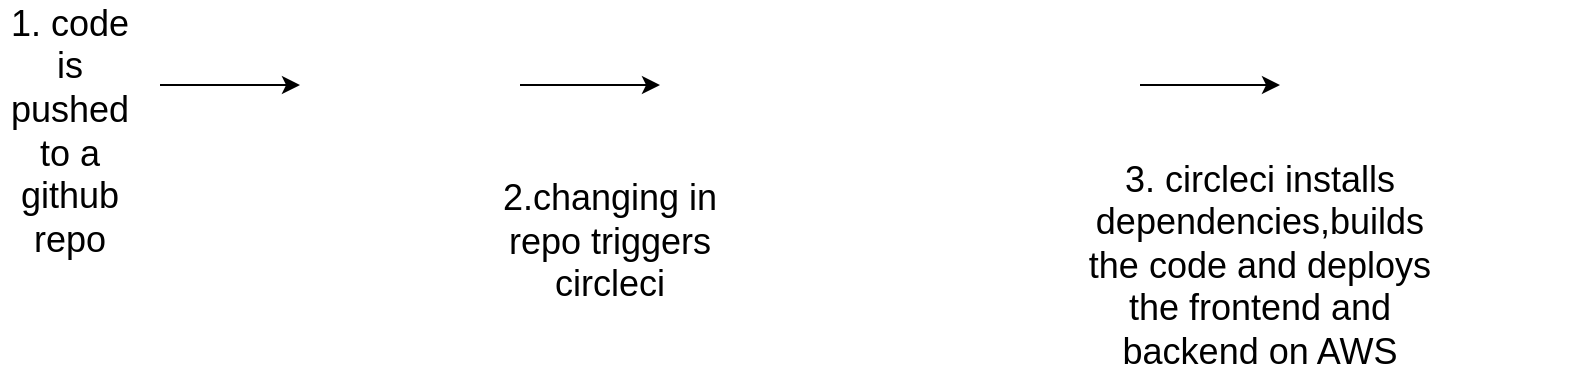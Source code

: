 <mxfile version="18.1.1" type="device"><diagram id="kgpKYQtTHZ0yAKxKKP6v" name="Page-1"><mxGraphModel dx="868" dy="450" grid="1" gridSize="10" guides="1" tooltips="1" connect="1" arrows="1" fold="1" page="1" pageScale="1" pageWidth="850" pageHeight="1100" math="0" shadow="0"><root><mxCell id="0"/><mxCell id="1" parent="0"/><mxCell id="4sQHJxivJzJi2OcPvtQM-1" value="" style="shape=image;imageAspect=0;aspect=fixed;verticalLabelPosition=bottom;verticalAlign=top;image=https://www.opsmx.com/blog/wp-content/uploads/2017/12/icon-cloud-aws.png;" vertex="1" parent="1"><mxGeometry x="660" y="160" width="141.98" height="80" as="geometry"/></mxCell><mxCell id="4sQHJxivJzJi2OcPvtQM-2" value="" style="shape=image;imageAspect=0;aspect=fixed;verticalLabelPosition=bottom;verticalAlign=top;image=https://logos-world.net/wp-content/uploads/2020/11/GitHub-Logo.png;" vertex="1" parent="1"><mxGeometry x="150" y="165" width="124.23" height="70" as="geometry"/></mxCell><mxCell id="4sQHJxivJzJi2OcPvtQM-3" value="" style="shape=image;imageAspect=0;aspect=fixed;verticalLabelPosition=bottom;verticalAlign=top;image=https://res.cloudinary.com/practicaldev/image/fetch/s--oGpOp3n0--/c_imagga_scale,f_auto,fl_progressive,h_420,q_auto,w_1000/https://dev-to-uploads.s3.amazonaws.com/uploads/articles/qix1ia2k0vnfdfp9f0ua.png;" vertex="1" parent="1"><mxGeometry x="370" y="160" width="190.83" height="80" as="geometry"/></mxCell><mxCell id="4sQHJxivJzJi2OcPvtQM-4" value="" style="endArrow=classic;html=1;rounded=0;" edge="1" parent="1"><mxGeometry width="50" height="50" relative="1" as="geometry"><mxPoint x="90" y="199.5" as="sourcePoint"/><mxPoint x="160" y="199.5" as="targetPoint"/></mxGeometry></mxCell><mxCell id="4sQHJxivJzJi2OcPvtQM-5" value="" style="endArrow=classic;html=1;rounded=0;" edge="1" parent="1"><mxGeometry width="50" height="50" relative="1" as="geometry"><mxPoint x="270" y="199.5" as="sourcePoint"/><mxPoint x="340" y="199.5" as="targetPoint"/></mxGeometry></mxCell><mxCell id="4sQHJxivJzJi2OcPvtQM-6" value="" style="endArrow=classic;html=1;rounded=0;" edge="1" parent="1"><mxGeometry width="50" height="50" relative="1" as="geometry"><mxPoint x="580" y="199.5" as="sourcePoint"/><mxPoint x="650" y="199.5" as="targetPoint"/></mxGeometry></mxCell><mxCell id="4sQHJxivJzJi2OcPvtQM-7" value="&lt;font style=&quot;font-size: 18px;&quot;&gt;1. code is pushed to a github repo&lt;/font&gt;" style="text;html=1;strokeColor=none;fillColor=none;align=center;verticalAlign=middle;whiteSpace=wrap;rounded=0;" vertex="1" parent="1"><mxGeometry x="10" y="165" width="70" height="115" as="geometry"/></mxCell><mxCell id="4sQHJxivJzJi2OcPvtQM-8" value="2.changing in repo triggers circleci" style="text;html=1;strokeColor=none;fillColor=none;align=center;verticalAlign=middle;whiteSpace=wrap;rounded=0;fontSize=18;" vertex="1" parent="1"><mxGeometry x="260" y="235" width="110" height="85" as="geometry"/></mxCell><mxCell id="4sQHJxivJzJi2OcPvtQM-9" value="3. circleci installs dependencies,builds the code and deploys the frontend and backend on AWS" style="text;html=1;strokeColor=none;fillColor=none;align=center;verticalAlign=middle;whiteSpace=wrap;rounded=0;fontSize=18;" vertex="1" parent="1"><mxGeometry x="550" y="235" width="180" height="110" as="geometry"/></mxCell></root></mxGraphModel></diagram></mxfile>